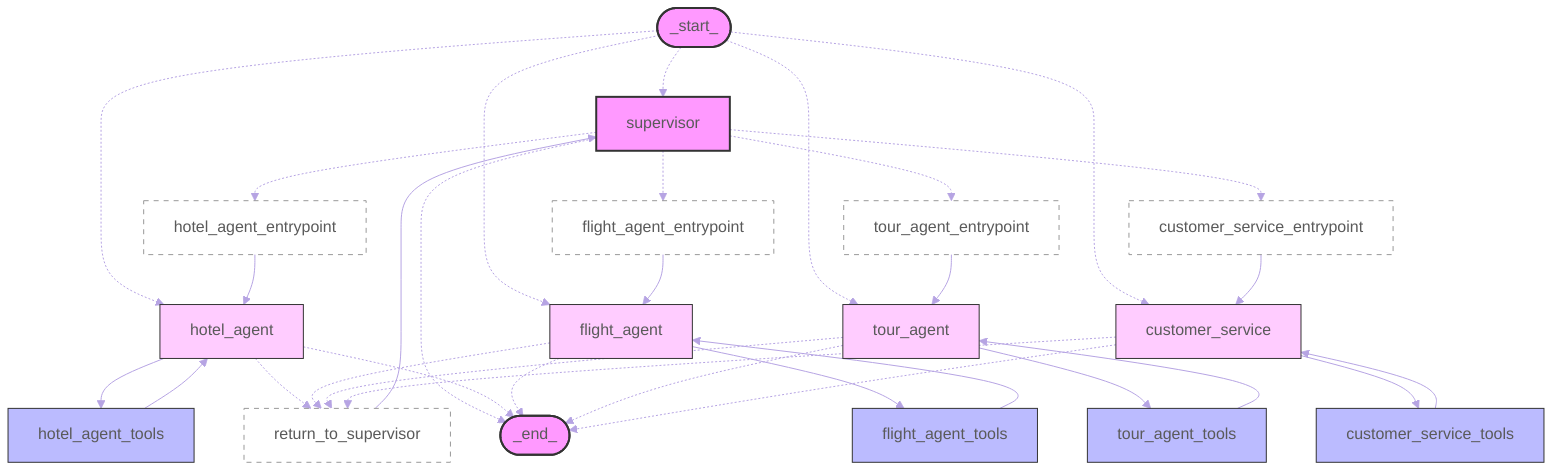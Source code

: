 %%{init: {'theme': 'base', 'themeVariables': {
    'primaryColor': '#e4e1f5',
    'primaryTextColor': '#5a5a5a',
    'primaryBorderColor': '#b6a4e3',
    'lineColor': '#b6a4e3',
    'secondaryColor': '#f0f0f0',
    'tertiaryColor': '#f0f0f0'
    }}}%%
graph TD
    %% Define nodes
    START([_start_])
    END([_end_])

    supervisor[supervisor]

    hotel_agent_entrypoint[hotel_agent_entrypoint]
    hotel_agent[hotel_agent]
    hotel_agent_tools[hotel_agent_tools]

    flight_agent_entrypoint[flight_agent_entrypoint]
    flight_agent[flight_agent]
    flight_agent_tools[flight_agent_tools]

    tour_agent_entrypoint[tour_agent_entrypoint]
    tour_agent[tour_agent]
    tour_agent_tools[tour_agent_tools]

    customer_service_entrypoint[customer_service_entrypoint]
    customer_service[customer_service]
    customer_service_tools[customer_service_tools]

    return_to_supervisor[return_to_supervisor]

    %% Connections
    START -.-> supervisor
    START -.-> hotel_agent
    START -.-> flight_agent
    START -.-> tour_agent
    START -.-> customer_service

    supervisor -.-> hotel_agent_entrypoint
    supervisor -.-> flight_agent_entrypoint
    supervisor -.-> tour_agent_entrypoint
    supervisor -.-> customer_service_entrypoint
    supervisor -.-> END

    hotel_agent_entrypoint --> hotel_agent
    hotel_agent --> hotel_agent_tools
    hotel_agent -.-> return_to_supervisor
    hotel_agent_tools --> hotel_agent
    hotel_agent -.-> END

    flight_agent_entrypoint --> flight_agent
    flight_agent --> flight_agent_tools
    flight_agent -.-> return_to_supervisor
    flight_agent_tools --> flight_agent
    flight_agent -.-> END

    tour_agent_entrypoint --> tour_agent
    tour_agent --> tour_agent_tools
    tour_agent -.-> return_to_supervisor
    tour_agent_tools --> tour_agent
    tour_agent -.-> END

    customer_service_entrypoint --> customer_service
    customer_service --> customer_service_tools
    customer_service -.-> return_to_supervisor
    customer_service_tools --> customer_service
    customer_service -.-> END

    return_to_supervisor --> supervisor

    %% Styling classes
    classDef supervisor fill:#f9f,stroke:#333,stroke-width:2px;
    classDef agent fill:#fcf,stroke:#333,stroke-width:1px;
    classDef tool fill:#bbf,stroke:#333,stroke-width:1px;
    classDef user fill:#dfd,stroke:#333,stroke-width:2px;
    classDef flow fill:none,stroke:#999,stroke-width:1px,stroke-dasharray: 5 5;
    classDef start_end fill:#f9f,stroke:#333,stroke-width:2px,shape:circle;

    %% Apply styling
    class supervisor supervisor;
    class hotel_agent,flight_agent,tour_agent,customer_service agent;
    class hotel_agent_tools,flight_agent_tools,tour_agent_tools,customer_service_tools tool;
    class hotel_agent_entrypoint,flight_agent_entrypoint,tour_agent_entrypoint,customer_service_entrypoint,return_to_supervisor flow;
    class START,END start_end;